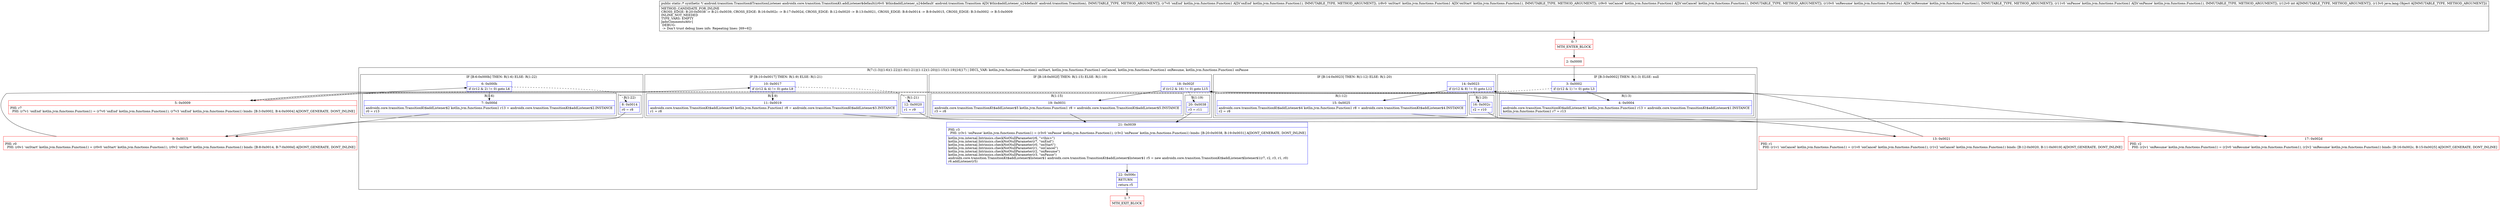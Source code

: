 digraph "CFG forandroidx.core.transition.TransitionKt.addListener$default(Landroid\/transition\/Transition;Lkotlin\/jvm\/functions\/Function1;Lkotlin\/jvm\/functions\/Function1;Lkotlin\/jvm\/functions\/Function1;Lkotlin\/jvm\/functions\/Function1;Lkotlin\/jvm\/functions\/Function1;ILjava\/lang\/Object;)Landroid\/transition\/Transition$TransitionListener;" {
subgraph cluster_Region_653306692 {
label = "R(7:(1:3)|(1:6)(1:22)|(1:9)(1:21)|(1:12)(1:20)|(1:15)(1:19)|16|17) | DECL_VAR: kotlin.jvm.functions.Function1 onStart, kotlin.jvm.functions.Function1 onCancel, kotlin.jvm.functions.Function1 onResume, kotlin.jvm.functions.Function1 onPause\l";
node [shape=record,color=blue];
subgraph cluster_IfRegion_1957248447 {
label = "IF [B:3:0x0002] THEN: R(1:3) ELSE: null";
node [shape=record,color=blue];
Node_3 [shape=record,label="{3\:\ 0x0002|if ((r12 & 1) != 0) goto L3\l}"];
subgraph cluster_Region_988091186 {
label = "R(1:3)";
node [shape=record,color=blue];
Node_4 [shape=record,label="{4\:\ 0x0004|androidx.core.transition.TransitionKt$addListener$1 kotlin.jvm.functions.Function1 r13 = androidx.core.transition.TransitionKt$addListener$1.INSTANCE\lkotlin.jvm.functions.Function1 r7 = r13\l}"];
}
}
subgraph cluster_IfRegion_353203723 {
label = "IF [B:6:0x000b] THEN: R(1:6) ELSE: R(1:22)";
node [shape=record,color=blue];
Node_6 [shape=record,label="{6\:\ 0x000b|if ((r12 & 2) != 0) goto L6\l}"];
subgraph cluster_Region_1651965513 {
label = "R(1:6)";
node [shape=record,color=blue];
Node_7 [shape=record,label="{7\:\ 0x000d|androidx.core.transition.TransitionKt$addListener$2 kotlin.jvm.functions.Function1 r13 = androidx.core.transition.TransitionKt$addListener$2.INSTANCE\lr0 = r13\l}"];
}
subgraph cluster_Region_67832842 {
label = "R(1:22)";
node [shape=record,color=blue];
Node_8 [shape=record,label="{8\:\ 0x0014|r0 = r8\l}"];
}
}
subgraph cluster_IfRegion_389930685 {
label = "IF [B:10:0x0017] THEN: R(1:9) ELSE: R(1:21)";
node [shape=record,color=blue];
Node_10 [shape=record,label="{10\:\ 0x0017|if ((r12 & 4) != 0) goto L9\l}"];
subgraph cluster_Region_990106546 {
label = "R(1:9)";
node [shape=record,color=blue];
Node_11 [shape=record,label="{11\:\ 0x0019|androidx.core.transition.TransitionKt$addListener$3 kotlin.jvm.functions.Function1 r8 = androidx.core.transition.TransitionKt$addListener$3.INSTANCE\lr1 = r8\l}"];
}
subgraph cluster_Region_316435825 {
label = "R(1:21)";
node [shape=record,color=blue];
Node_12 [shape=record,label="{12\:\ 0x0020|r1 = r9\l}"];
}
}
subgraph cluster_IfRegion_1440360530 {
label = "IF [B:14:0x0023] THEN: R(1:12) ELSE: R(1:20)";
node [shape=record,color=blue];
Node_14 [shape=record,label="{14\:\ 0x0023|if ((r12 & 8) != 0) goto L12\l}"];
subgraph cluster_Region_845536669 {
label = "R(1:12)";
node [shape=record,color=blue];
Node_15 [shape=record,label="{15\:\ 0x0025|androidx.core.transition.TransitionKt$addListener$4 kotlin.jvm.functions.Function1 r8 = androidx.core.transition.TransitionKt$addListener$4.INSTANCE\lr2 = r8\l}"];
}
subgraph cluster_Region_1731519364 {
label = "R(1:20)";
node [shape=record,color=blue];
Node_16 [shape=record,label="{16\:\ 0x002c|r2 = r10\l}"];
}
}
subgraph cluster_IfRegion_1747166099 {
label = "IF [B:18:0x002f] THEN: R(1:15) ELSE: R(1:19)";
node [shape=record,color=blue];
Node_18 [shape=record,label="{18\:\ 0x002f|if ((r12 & 16) != 0) goto L15\l}"];
subgraph cluster_Region_1712872640 {
label = "R(1:15)";
node [shape=record,color=blue];
Node_19 [shape=record,label="{19\:\ 0x0031|androidx.core.transition.TransitionKt$addListener$5 kotlin.jvm.functions.Function1 r8 = androidx.core.transition.TransitionKt$addListener$5.INSTANCE\lr3 = r8\l}"];
}
subgraph cluster_Region_1134795077 {
label = "R(1:19)";
node [shape=record,color=blue];
Node_20 [shape=record,label="{20\:\ 0x0038|r3 = r11\l}"];
}
}
Node_21 [shape=record,label="{21\:\ 0x0039|PHI: r3 \l  PHI: (r3v1 'onPause' kotlin.jvm.functions.Function1) = (r3v0 'onPause' kotlin.jvm.functions.Function1), (r3v2 'onPause' kotlin.jvm.functions.Function1) binds: [B:20:0x0038, B:19:0x0031] A[DONT_GENERATE, DONT_INLINE]\l|kotlin.jvm.internal.Intrinsics.checkNotNullParameter(r6, \"\<this\>\")\lkotlin.jvm.internal.Intrinsics.checkNotNullParameter(r7, \"onEnd\")\lkotlin.jvm.internal.Intrinsics.checkNotNullParameter(r0, \"onStart\")\lkotlin.jvm.internal.Intrinsics.checkNotNullParameter(r1, \"onCancel\")\lkotlin.jvm.internal.Intrinsics.checkNotNullParameter(r2, \"onResume\")\lkotlin.jvm.internal.Intrinsics.checkNotNullParameter(r3, \"onPause\")\landroidx.core.transition.TransitionKt$addListener$listener$1 androidx.core.transition.TransitionKt$addListener$listener$1 r5 = new androidx.core.transition.TransitionKt$addListener$listener$1(r7, r2, r3, r1, r0)\lr6.addListener(r5)\l}"];
Node_22 [shape=record,label="{22\:\ 0x006c|RETURN\l|return r5\l}"];
}
Node_0 [shape=record,color=red,label="{0\:\ ?|MTH_ENTER_BLOCK\l}"];
Node_2 [shape=record,color=red,label="{2\:\ 0x0000}"];
Node_5 [shape=record,color=red,label="{5\:\ 0x0009|PHI: r7 \l  PHI: (r7v1 'onEnd' kotlin.jvm.functions.Function1) = (r7v0 'onEnd' kotlin.jvm.functions.Function1), (r7v3 'onEnd' kotlin.jvm.functions.Function1) binds: [B:3:0x0002, B:4:0x0004] A[DONT_GENERATE, DONT_INLINE]\l}"];
Node_9 [shape=record,color=red,label="{9\:\ 0x0015|PHI: r0 \l  PHI: (r0v1 'onStart' kotlin.jvm.functions.Function1) = (r0v0 'onStart' kotlin.jvm.functions.Function1), (r0v2 'onStart' kotlin.jvm.functions.Function1) binds: [B:8:0x0014, B:7:0x000d] A[DONT_GENERATE, DONT_INLINE]\l}"];
Node_13 [shape=record,color=red,label="{13\:\ 0x0021|PHI: r1 \l  PHI: (r1v1 'onCancel' kotlin.jvm.functions.Function1) = (r1v0 'onCancel' kotlin.jvm.functions.Function1), (r1v2 'onCancel' kotlin.jvm.functions.Function1) binds: [B:12:0x0020, B:11:0x0019] A[DONT_GENERATE, DONT_INLINE]\l}"];
Node_17 [shape=record,color=red,label="{17\:\ 0x002d|PHI: r2 \l  PHI: (r2v1 'onResume' kotlin.jvm.functions.Function1) = (r2v0 'onResume' kotlin.jvm.functions.Function1), (r2v2 'onResume' kotlin.jvm.functions.Function1) binds: [B:16:0x002c, B:15:0x0025] A[DONT_GENERATE, DONT_INLINE]\l}"];
Node_1 [shape=record,color=red,label="{1\:\ ?|MTH_EXIT_BLOCK\l}"];
MethodNode[shape=record,label="{public static \/* synthetic *\/ android.transition.Transition$TransitionListener androidx.core.transition.TransitionKt.addListener$default((r6v0 '$this$addListener_u24default' android.transition.Transition A[D('$this$addListener_u24default' android.transition.Transition), IMMUTABLE_TYPE, METHOD_ARGUMENT]), (r7v0 'onEnd' kotlin.jvm.functions.Function1 A[D('onEnd' kotlin.jvm.functions.Function1), IMMUTABLE_TYPE, METHOD_ARGUMENT]), (r8v0 'onStart' kotlin.jvm.functions.Function1 A[D('onStart' kotlin.jvm.functions.Function1), IMMUTABLE_TYPE, METHOD_ARGUMENT]), (r9v0 'onCancel' kotlin.jvm.functions.Function1 A[D('onCancel' kotlin.jvm.functions.Function1), IMMUTABLE_TYPE, METHOD_ARGUMENT]), (r10v0 'onResume' kotlin.jvm.functions.Function1 A[D('onResume' kotlin.jvm.functions.Function1), IMMUTABLE_TYPE, METHOD_ARGUMENT]), (r11v0 'onPause' kotlin.jvm.functions.Function1 A[D('onPause' kotlin.jvm.functions.Function1), IMMUTABLE_TYPE, METHOD_ARGUMENT]), (r12v0 int A[IMMUTABLE_TYPE, METHOD_ARGUMENT]), (r13v0 java.lang.Object A[IMMUTABLE_TYPE, METHOD_ARGUMENT]))  | METHOD_CANDIDATE_FOR_INLINE\lCROSS_EDGE: B:20:0x0038 \-\> B:21:0x0039, CROSS_EDGE: B:16:0x002c \-\> B:17:0x002d, CROSS_EDGE: B:12:0x0020 \-\> B:13:0x0021, CROSS_EDGE: B:8:0x0014 \-\> B:9:0x0015, CROSS_EDGE: B:3:0x0002 \-\> B:5:0x0009\lINLINE_NOT_NEEDED\lTYPE_VARS: EMPTY\lJadxCommentsAttr\{\l DEBUG: \l \-\> Don't trust debug lines info. Repeating lines: [69=6]\}\l}"];
MethodNode -> Node_0;Node_3 -> Node_4;
Node_3 -> Node_5[style=dashed];
Node_4 -> Node_5;
Node_6 -> Node_7;
Node_6 -> Node_8[style=dashed];
Node_7 -> Node_9;
Node_8 -> Node_9;
Node_10 -> Node_11;
Node_10 -> Node_12[style=dashed];
Node_11 -> Node_13;
Node_12 -> Node_13;
Node_14 -> Node_15;
Node_14 -> Node_16[style=dashed];
Node_15 -> Node_17;
Node_16 -> Node_17;
Node_18 -> Node_19;
Node_18 -> Node_20[style=dashed];
Node_19 -> Node_21;
Node_20 -> Node_21;
Node_21 -> Node_22;
Node_22 -> Node_1;
Node_0 -> Node_2;
Node_2 -> Node_3;
Node_5 -> Node_6;
Node_9 -> Node_10;
Node_13 -> Node_14;
Node_17 -> Node_18;
}

